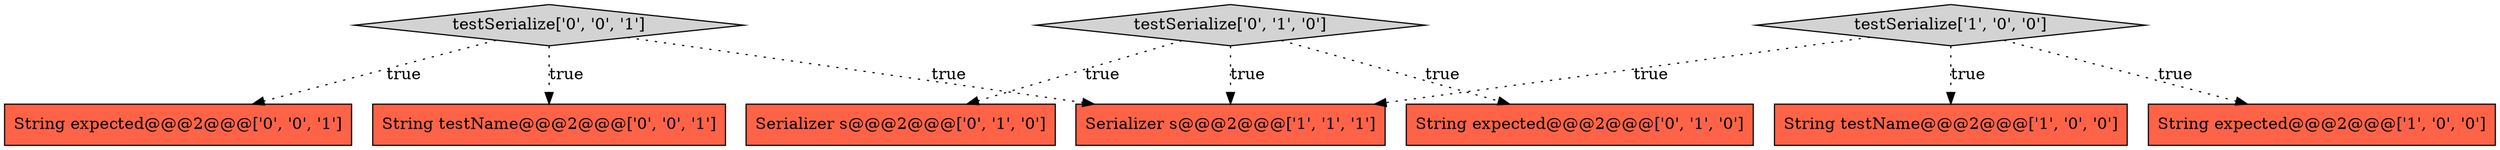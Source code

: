 digraph {
8 [style = filled, label = "testSerialize['0', '0', '1']", fillcolor = lightgray, shape = diamond image = "AAA0AAABBB3BBB"];
7 [style = filled, label = "String expected@@@2@@@['0', '0', '1']", fillcolor = tomato, shape = box image = "AAA0AAABBB3BBB"];
3 [style = filled, label = "Serializer s@@@2@@@['1', '1', '1']", fillcolor = tomato, shape = box image = "AAA0AAABBB1BBB"];
6 [style = filled, label = "testSerialize['0', '1', '0']", fillcolor = lightgray, shape = diamond image = "AAA0AAABBB2BBB"];
9 [style = filled, label = "String testName@@@2@@@['0', '0', '1']", fillcolor = tomato, shape = box image = "AAA0AAABBB3BBB"];
1 [style = filled, label = "String testName@@@2@@@['1', '0', '0']", fillcolor = tomato, shape = box image = "AAA0AAABBB1BBB"];
0 [style = filled, label = "String expected@@@2@@@['1', '0', '0']", fillcolor = tomato, shape = box image = "AAA0AAABBB1BBB"];
4 [style = filled, label = "String expected@@@2@@@['0', '1', '0']", fillcolor = tomato, shape = box image = "AAA0AAABBB2BBB"];
5 [style = filled, label = "Serializer s@@@2@@@['0', '1', '0']", fillcolor = tomato, shape = box image = "AAA0AAABBB2BBB"];
2 [style = filled, label = "testSerialize['1', '0', '0']", fillcolor = lightgray, shape = diamond image = "AAA0AAABBB1BBB"];
2->1 [style = dotted, label="true"];
6->5 [style = dotted, label="true"];
6->4 [style = dotted, label="true"];
8->3 [style = dotted, label="true"];
2->0 [style = dotted, label="true"];
2->3 [style = dotted, label="true"];
8->7 [style = dotted, label="true"];
6->3 [style = dotted, label="true"];
8->9 [style = dotted, label="true"];
}
